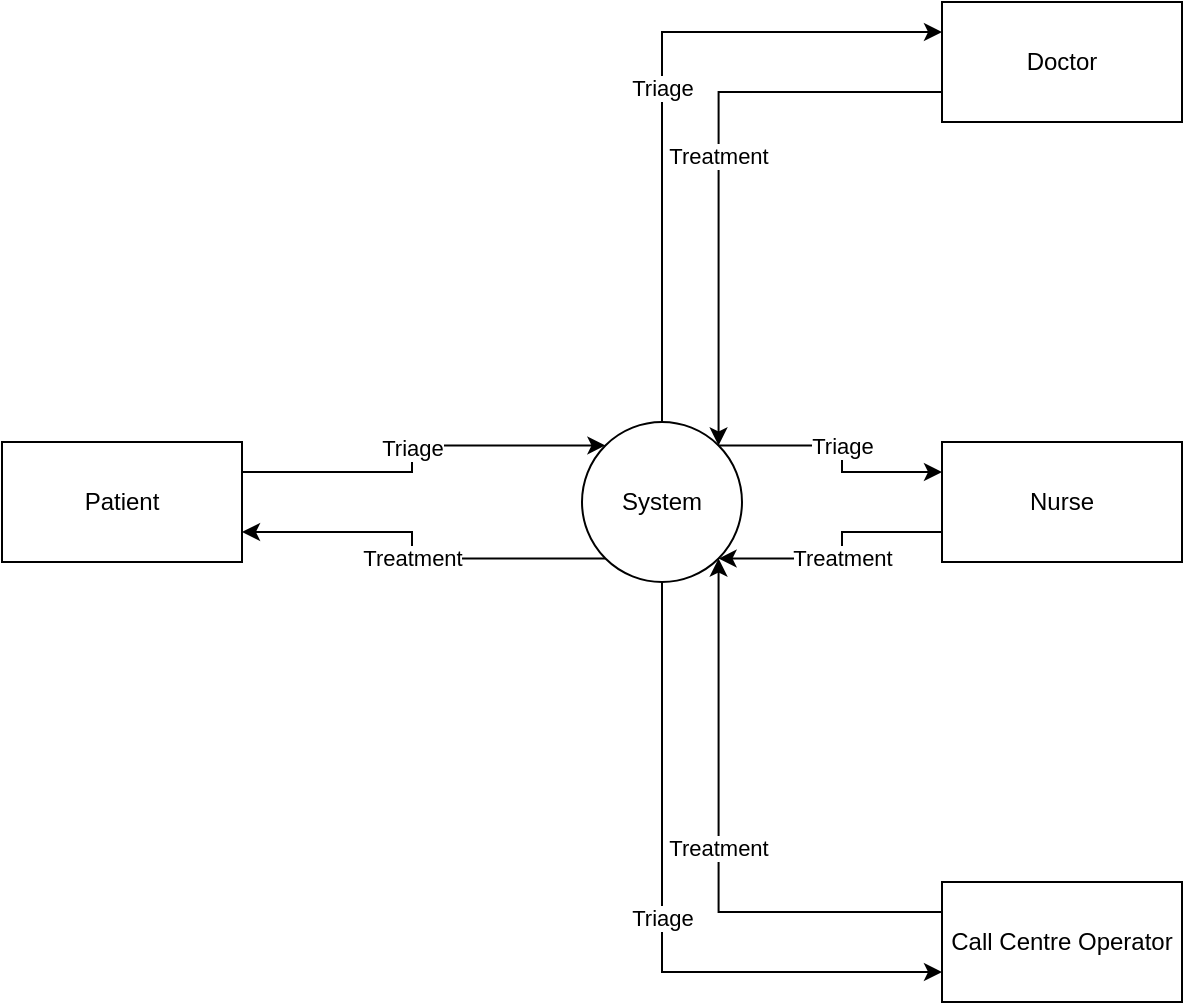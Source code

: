 <mxfile version="24.7.12">
  <diagram name="Page-1" id="hbU_BTAJ6HfBH6Fsurb1">
    <mxGraphModel dx="2066" dy="1189" grid="1" gridSize="10" guides="1" tooltips="1" connect="1" arrows="1" fold="1" page="1" pageScale="1" pageWidth="850" pageHeight="1100" math="0" shadow="0">
      <root>
        <mxCell id="0" />
        <mxCell id="1" parent="0" />
        <mxCell id="CZ7kvu0pkbm_05OY6Ukl-8" value="Treatment" style="edgeStyle=orthogonalEdgeStyle;rounded=0;orthogonalLoop=1;jettySize=auto;html=1;exitX=0;exitY=1;exitDx=0;exitDy=0;entryX=1;entryY=0.75;entryDx=0;entryDy=0;" parent="1" source="CZ7kvu0pkbm_05OY6Ukl-1" target="CZ7kvu0pkbm_05OY6Ukl-2" edge="1">
          <mxGeometry relative="1" as="geometry" />
        </mxCell>
        <mxCell id="CZ7kvu0pkbm_05OY6Ukl-17" value="Triage" style="edgeStyle=orthogonalEdgeStyle;rounded=0;orthogonalLoop=1;jettySize=auto;html=1;exitX=0.5;exitY=0;exitDx=0;exitDy=0;entryX=0;entryY=0.25;entryDx=0;entryDy=0;" parent="1" source="CZ7kvu0pkbm_05OY6Ukl-1" target="CZ7kvu0pkbm_05OY6Ukl-13" edge="1">
          <mxGeometry relative="1" as="geometry" />
        </mxCell>
        <mxCell id="CZ7kvu0pkbm_05OY6Ukl-19" value="Triage" style="edgeStyle=orthogonalEdgeStyle;rounded=0;orthogonalLoop=1;jettySize=auto;html=1;exitX=1;exitY=0;exitDx=0;exitDy=0;entryX=0;entryY=0.25;entryDx=0;entryDy=0;" parent="1" source="CZ7kvu0pkbm_05OY6Ukl-1" target="CZ7kvu0pkbm_05OY6Ukl-14" edge="1">
          <mxGeometry relative="1" as="geometry" />
        </mxCell>
        <mxCell id="CZ7kvu0pkbm_05OY6Ukl-21" value="Triage" style="edgeStyle=orthogonalEdgeStyle;rounded=0;orthogonalLoop=1;jettySize=auto;html=1;exitX=0.5;exitY=1;exitDx=0;exitDy=0;entryX=0;entryY=0.75;entryDx=0;entryDy=0;" parent="1" source="CZ7kvu0pkbm_05OY6Ukl-1" target="CZ7kvu0pkbm_05OY6Ukl-15" edge="1">
          <mxGeometry relative="1" as="geometry" />
        </mxCell>
        <mxCell id="CZ7kvu0pkbm_05OY6Ukl-1" value="System" style="ellipse;whiteSpace=wrap;html=1;aspect=fixed;" parent="1" vertex="1">
          <mxGeometry x="380" y="570" width="80" height="80" as="geometry" />
        </mxCell>
        <mxCell id="CZ7kvu0pkbm_05OY6Ukl-7" value="Triage" style="edgeStyle=orthogonalEdgeStyle;rounded=0;orthogonalLoop=1;jettySize=auto;html=1;exitX=1;exitY=0.25;exitDx=0;exitDy=0;entryX=0;entryY=0;entryDx=0;entryDy=0;" parent="1" source="CZ7kvu0pkbm_05OY6Ukl-2" target="CZ7kvu0pkbm_05OY6Ukl-1" edge="1">
          <mxGeometry relative="1" as="geometry" />
        </mxCell>
        <mxCell id="CZ7kvu0pkbm_05OY6Ukl-2" value="Patient" style="rounded=0;whiteSpace=wrap;html=1;" parent="1" vertex="1">
          <mxGeometry x="90" y="580" width="120" height="60" as="geometry" />
        </mxCell>
        <mxCell id="CZ7kvu0pkbm_05OY6Ukl-18" value="Treatment" style="edgeStyle=orthogonalEdgeStyle;rounded=0;orthogonalLoop=1;jettySize=auto;html=1;exitX=0;exitY=0.75;exitDx=0;exitDy=0;entryX=1;entryY=0;entryDx=0;entryDy=0;" parent="1" source="CZ7kvu0pkbm_05OY6Ukl-13" target="CZ7kvu0pkbm_05OY6Ukl-1" edge="1">
          <mxGeometry relative="1" as="geometry" />
        </mxCell>
        <mxCell id="CZ7kvu0pkbm_05OY6Ukl-13" value="Doctor" style="rounded=0;whiteSpace=wrap;html=1;" parent="1" vertex="1">
          <mxGeometry x="560" y="360" width="120" height="60" as="geometry" />
        </mxCell>
        <mxCell id="CZ7kvu0pkbm_05OY6Ukl-20" value="Treatment" style="edgeStyle=orthogonalEdgeStyle;rounded=0;orthogonalLoop=1;jettySize=auto;html=1;exitX=0;exitY=0.75;exitDx=0;exitDy=0;entryX=1;entryY=1;entryDx=0;entryDy=0;" parent="1" source="CZ7kvu0pkbm_05OY6Ukl-14" target="CZ7kvu0pkbm_05OY6Ukl-1" edge="1">
          <mxGeometry relative="1" as="geometry" />
        </mxCell>
        <mxCell id="CZ7kvu0pkbm_05OY6Ukl-14" value="Nurse" style="rounded=0;whiteSpace=wrap;html=1;" parent="1" vertex="1">
          <mxGeometry x="560" y="580" width="120" height="60" as="geometry" />
        </mxCell>
        <mxCell id="CZ7kvu0pkbm_05OY6Ukl-22" value="Treatment" style="edgeStyle=orthogonalEdgeStyle;rounded=0;orthogonalLoop=1;jettySize=auto;html=1;exitX=0;exitY=0.25;exitDx=0;exitDy=0;entryX=1;entryY=1;entryDx=0;entryDy=0;" parent="1" source="CZ7kvu0pkbm_05OY6Ukl-15" target="CZ7kvu0pkbm_05OY6Ukl-1" edge="1">
          <mxGeometry relative="1" as="geometry" />
        </mxCell>
        <mxCell id="CZ7kvu0pkbm_05OY6Ukl-15" value="Call Centre Operator" style="rounded=0;whiteSpace=wrap;html=1;" parent="1" vertex="1">
          <mxGeometry x="560" y="800" width="120" height="60" as="geometry" />
        </mxCell>
      </root>
    </mxGraphModel>
  </diagram>
</mxfile>
